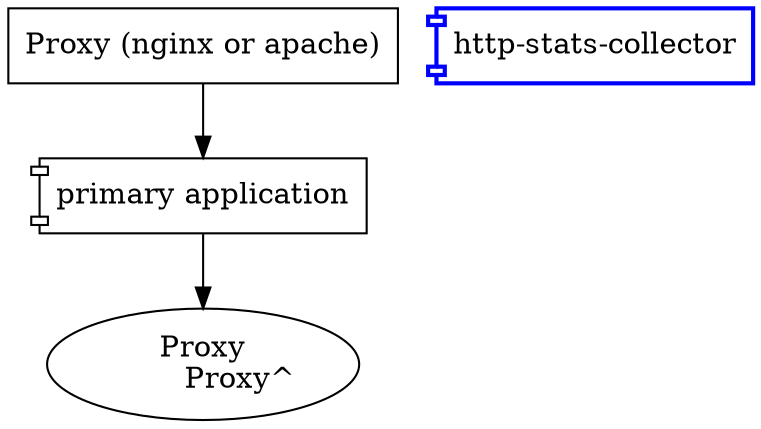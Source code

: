 # Use the graphviz dot tool to generate a PDF/PNG:
# dot http-stats-collector.dot -Tpng -o ../images/http-stats-collector-diagram.png
digraph collector{
	splines="ortho"

	Proxy[shape="box", label="Proxy (nginx or apache)"];
	Main[shape="component", label="primary application"]
	Stats[shape="component", label="http-stats-collector", style="bold", color="blue"]

	Proxy->Main
	Main-><Proxy
	Proxy^>Stats
}

